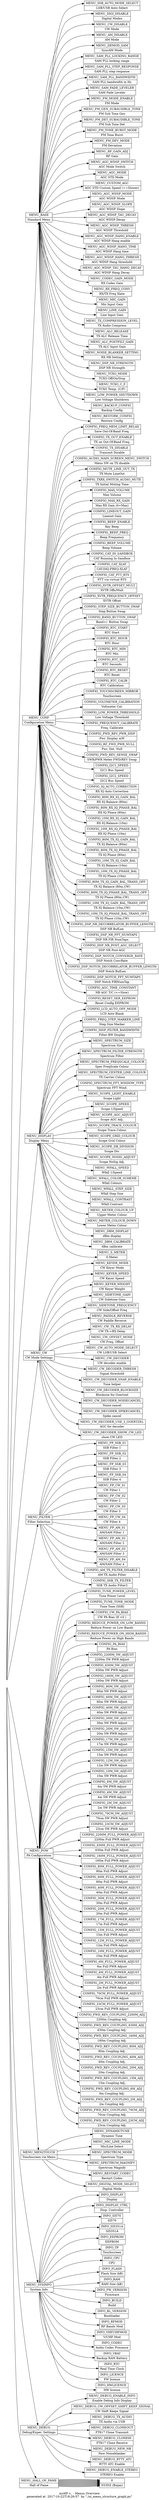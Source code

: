 
#  
#  WARNING: generated data!  DO NOT EDIT MANUALLY ! ! !
#  
#  generated at  2017-10-22T18:26:57  by "./ui_menu_structure_graph.py"
#  
#  mcHF SDR TRX v.. - Menu Structure Diagram in DOT-language
#  
#  (see <http://www.graphviz.org/content/dot-language> )
#  

    digraph mcHF_menus {
       
        graph [ fontsize = 14,
                label = "\nmcHF v.. - Menus Overview\ngenerated at  2017-10-22T18:26:57  by \"./ui_menu_structure_graph.py\"",
              ];
       
        rankdir=LR
        nodesep=.05
       
        #  -  -  -  -

        "MENU_TOP" [
            shape = none
            image = "uhsdr-logo.png"
            label = ""
        ];


        "MENU_BASE" [
             label = "MENU_BASE | Standard Menu"
             shape = record
             ];
        
        "MENU_CONF" [
             label = "MENU_CONF | Configuration Menu"
             shape = record
             ];
        
        "MENU_DISPLAY" [
             label = "MENU_DISPLAY | Display Menu"
             shape = record
             ];
        
        "MENU_CW" [
             label = "MENU_CW | CW Mode Settings"
             shape = record
             ];
        
        "MENU_FILTER" [
             label = "MENU_FILTER | Filter Selection"
             shape = record
             ];
        
        "MENU_POW" [
             label = "MENU_POW | PA Configuration"
             shape = record
             ];
        
        "MENU_MEN2TOUCH" [
             label = "MENU_MEN2TOUCH | Touchscreen via Menu"
             shape = record
             ];
        
        "MENU_SYSINFO" [
             label = "MENU_SYSINFO | System Info"
             shape = record
             ];
        
        "MENU_DEBUG" [
             label = "MENU_DEBUG | Debug/Exper. Settings"
             shape = record
             ];
        
        "MENU_HALL_OF_FAME" [
             label = "MENU_HALL_OF_FAME | Hall of Fame"
             shape = record
             ];
        
        "MENU_SSB_AUTO_MODE_SELECT" [
             label = "MENU_SSB_AUTO_MODE_SELECT | LSB/USB Auto Select"
             shape = record
             ];
        
        "MENU_DIGI_DISABLE" [
             label = "MENU_DIGI_DISABLE | Digital Modes"
             shape = record
             ];
        
        "MENU_CW_DISABLE" [
             label = "MENU_CW_DISABLE | CW Mode"
             shape = record
             ];
        
        "MENU_AM_DISABLE" [
             label = "MENU_AM_DISABLE | AM Mode"
             shape = record
             ];
        
        "MENU_DEMOD_SAM" [
             label = "MENU_DEMOD_SAM | SyncAM Mode"
             shape = record
             ];
        
        "MENU_SAM_PLL_LOCKING_RANGE" [
             label = "MENU_SAM_PLL_LOCKING_RANGE | SAM PLL locking range"
             shape = record
             ];
        
        "MENU_SAM_PLL_STEP_RESPONSE" [
             label = "MENU_SAM_PLL_STEP_RESPONSE | SAM PLL step response"
             shape = record
             ];
        
        "MENU_SAM_PLL_BANDWIDTH" [
             label = "MENU_SAM_PLL_BANDWIDTH | SAM PLL bandwidth in Hz"
             shape = record
             ];
        
        "MENU_SAM_FADE_LEVELER" [
             label = "MENU_SAM_FADE_LEVELER | SAM Fade Leveler"
             shape = record
             ];
        
        "MENU_FM_MODE_ENABLE" [
             label = "MENU_FM_MODE_ENABLE | FM Mode"
             shape = record
             ];
        
        "MENU_FM_GEN_SUBAUDIBLE_TONE" [
             label = "MENU_FM_GEN_SUBAUDIBLE_TONE | FM Sub Tone Gen"
             shape = record
             ];
        
        "MENU_FM_DET_SUBAUDIBLE_TONE" [
             label = "MENU_FM_DET_SUBAUDIBLE_TONE | FM Sub Tone Det"
             shape = record
             ];
        
        "MENU_FM_TONE_BURST_MODE" [
             label = "MENU_FM_TONE_BURST_MODE | FM Tone Burst"
             shape = record
             ];
        
        "MENU_FM_DEV_MODE" [
             label = "MENU_FM_DEV_MODE | FM Deviation"
             shape = record
             ];
        
        "MENU_RF_GAIN_ADJ" [
             label = "MENU_RF_GAIN_ADJ | RF Gain"
             shape = record
             ];
        
        "MENU_AGC_WDSP_SWITCH" [
             label = "MENU_AGC_WDSP_SWITCH | AGC Mode Switch"
             shape = record
             ];
        
        "MENU_AGC_MODE" [
             label = "MENU_AGC_MODE | AGC STD Mode"
             shape = record
             ];
        
        "MENU_CUSTOM_AGC" [
             label = "MENU_CUSTOM_AGC | AGC STD Custom Speed (+=Slower)"
             shape = record
             ];
        
        "MENU_AGC_WDSP_MODE" [
             label = "MENU_AGC_WDSP_MODE | AGC WDSP Mode"
             shape = record
             ];
        
        "MENU_AGC_WDSP_SLOPE" [
             label = "MENU_AGC_WDSP_SLOPE | AGC WDSP Slope"
             shape = record
             ];
        
        "MENU_AGC_WDSP_TAU_DECAY" [
             label = "MENU_AGC_WDSP_TAU_DECAY | AGC WDSP Decay"
             shape = record
             ];
        
        "MENU_AGC_WDSP_THRESH" [
             label = "MENU_AGC_WDSP_THRESH | AGC WDSP Threshold"
             shape = record
             ];
        
        "MENU_AGC_WDSP_HANG_ENABLE" [
             label = "MENU_AGC_WDSP_HANG_ENABLE | AGC WDSP Hang enable"
             shape = record
             ];
        
        "MENU_AGC_WDSP_HANG_TIME" [
             label = "MENU_AGC_WDSP_HANG_TIME | AGC WDSP Hang time"
             shape = record
             ];
        
        "MENU_AGC_WDSP_HANG_THRESH" [
             label = "MENU_AGC_WDSP_HANG_THRESH | AGC WDSP Hang threshold"
             shape = record
             ];
        
        "MENU_AGC_WDSP_TAU_HANG_DECAY" [
             label = "MENU_AGC_WDSP_TAU_HANG_DECAY | AGC WDSP Hang Decay"
             shape = record
             ];
        
        "MENU_CODEC_GAIN_MODE" [
             label = "MENU_CODEC_GAIN_MODE | RX Codec Gain"
             shape = record
             ];
        
        "MENU_RX_FREQ_CONV" [
             label = "MENU_RX_FREQ_CONV | RX/TX Freq Xlate"
             shape = record
             ];
        
        "MENU_MIC_GAIN" [
             label = "MENU_MIC_GAIN | Mic Input Gain"
             shape = record
             ];
        
        "MENU_LINE_GAIN" [
             label = "MENU_LINE_GAIN | Line Input Gain"
             shape = record
             ];
        
        "MENU_TX_COMPRESSION_LEVEL" [
             label = "MENU_TX_COMPRESSION_LEVEL | TX Audio Compress"
             shape = record
             ];
        
        "MENU_ALC_RELEASE" [
             label = "MENU_ALC_RELEASE | TX ALC Release Time"
             shape = record
             ];
        
        "MENU_ALC_POSTFILT_GAIN" [
             label = "MENU_ALC_POSTFILT_GAIN | TX ALC Input Gain"
             shape = record
             ];
        
        "MENU_NOISE_BLANKER_SETTING" [
             label = "MENU_NOISE_BLANKER_SETTING | RX NB Setting"
             shape = record
             ];
        
        "MENU_DSP_NR_STRENGTH" [
             label = "MENU_DSP_NR_STRENGTH | DSP NR Strength"
             shape = record
             ];
        
        "MENU_TCXO_MODE" [
             label = "MENU_TCXO_MODE | TCXO Off/On/Stop"
             shape = record
             ];
        
        "MENU_TCXO_C_F" [
             label = "MENU_TCXO_C_F | TCXO Temp. (C/F)"
             shape = record
             ];
        
        "MENU_LOW_POWER_SHUTDOWN" [
             label = "MENU_LOW_POWER_SHUTDOWN | Low Voltage Shutdown"
             shape = record
             ];
        
        "MENU_BACKUP_CONFIG" [
             label = "MENU_BACKUP_CONFIG | Backup Config"
             shape = record
             ];
        
        "MENU_RESTORE_CONFIG" [
             label = "MENU_RESTORE_CONFIG | Restore Config"
             shape = record
             ];
        
        "CONFIG_FREQ_MEM_LIMIT_RELAX" [
             label = "CONFIG_FREQ_MEM_LIMIT_RELAX | Save Out-Of-Band Freq."
             shape = record
             ];
        
        "CONFIG_TX_OUT_ENABLE" [
             label = "CONFIG_TX_OUT_ENABLE | TX on Out-Of-Band Freq."
             shape = record
             ];
        
        "CONFIG_TX_DISABLE" [
             label = "CONFIG_TX_DISABLE | Transmit Disable"
             shape = record
             ];
        
        "CONFIG_AUDIO_MAIN_SCREEN_MENU_SWITCH" [
             label = "CONFIG_AUDIO_MAIN_SCREEN_MENU_SWITCH | Menu SW on TX disable"
             shape = record
             ];
        
        "CONFIG_MUTE_LINE_OUT_TX" [
             label = "CONFIG_MUTE_LINE_OUT_TX | TX Mute LineOut"
             shape = record
             ];
        
        "CONFIG_TXRX_SWITCH_AUDIO_MUTE" [
             label = "CONFIG_TXRX_SWITCH_AUDIO_MUTE | TX Initial Muting Time"
             shape = record
             ];
        
        "CONFIG_MAX_VOLUME" [
             label = "CONFIG_MAX_VOLUME | Max Volume"
             shape = record
             ];
        
        "CONFIG_MAX_RX_GAIN" [
             label = "CONFIG_MAX_RX_GAIN | Max RX Gain (0=Max)"
             shape = record
             ];
        
        "CONFIG_LINEOUT_GAIN" [
             label = "CONFIG_LINEOUT_GAIN | Lineout Gain"
             shape = record
             ];
        
        "CONFIG_BEEP_ENABLE" [
             label = "CONFIG_BEEP_ENABLE | Key Beep"
             shape = record
             ];
        
        "CONFIG_BEEP_FREQ" [
             label = "CONFIG_BEEP_FREQ | Beep Frequency"
             shape = record
             ];
        
        "CONFIG_BEEP_VOLUME" [
             label = "CONFIG_BEEP_VOLUME | Beep Volume"
             shape = record
             ];
        
        "CONFIG_CAT_IN_SANDBOX" [
             label = "CONFIG_CAT_IN_SANDBOX | CAT Running In Sandbox"
             shape = record
             ];
        
        "CONFIG_CAT_XLAT" [
             label = "CONFIG_CAT_XLAT | CAT-DIQ-FREQ-XLAT"
             shape = record
             ];
        
        "CONFIG_CAT_PTT_RTS" [
             label = "CONFIG_CAT_PTT_RTS | PTT via virtual RTS"
             shape = record
             ];
        
        "CONFIG_XVTR_OFFSET_MULT" [
             label = "CONFIG_XVTR_OFFSET_MULT | XVTR Offs/Mult"
             shape = record
             ];
        
        "CONFIG_XVTR_FREQUENCY_OFFSET" [
             label = "CONFIG_XVTR_FREQUENCY_OFFSET | XVTR Offset"
             shape = record
             ];
        
        "CONFIG_STEP_SIZE_BUTTON_SWAP" [
             label = "CONFIG_STEP_SIZE_BUTTON_SWAP | Step Button Swap"
             shape = record
             ];
        
        "CONFIG_BAND_BUTTON_SWAP" [
             label = "CONFIG_BAND_BUTTON_SWAP | Band+/- Button Swap"
             shape = record
             ];
        
        "CONFIG_RTC_START" [
             label = "CONFIG_RTC_START | RTC Start"
             shape = record
             ];
        
        "CONFIG_RTC_HOUR" [
             label = "CONFIG_RTC_HOUR | RTC Hour"
             shape = record
             ];
        
        "CONFIG_RTC_MIN" [
             label = "CONFIG_RTC_MIN | RTC Min"
             shape = record
             ];
        
        "CONFIG_RTC_SEC" [
             label = "CONFIG_RTC_SEC | RTC Seconds"
             shape = record
             ];
        
        "CONFIG_RTC_RESET" [
             label = "CONFIG_RTC_RESET | RTC Reset"
             shape = record
             ];
        
        "CONFIG_RTC_CALIB" [
             label = "CONFIG_RTC_CALIB | RTC Calibration"
             shape = record
             ];
        
        "CONFIG_TOUCHSCREEN_MIRROR" [
             label = "CONFIG_TOUCHSCREEN_MIRROR | Touchscreen"
             shape = record
             ];
        
        "CONFIG_VOLTMETER_CALIBRATION" [
             label = "CONFIG_VOLTMETER_CALIBRATION | Voltmeter Cal."
             shape = record
             ];
        
        "CONFIG_LOW_POWER_THRESHOLD" [
             label = "CONFIG_LOW_POWER_THRESHOLD | Low Voltage Threshold"
             shape = record
             ];
        
        "CONFIG_FREQUENCY_CALIBRATE" [
             label = "CONFIG_FREQUENCY_CALIBRATE | Freq. Calibrate"
             shape = record
             ];
        
        "CONFIG_FWD_REV_PWR_DISP" [
             label = "CONFIG_FWD_REV_PWR_DISP | Pwr. Display mW"
             shape = record
             ];
        
        "CONFIG_RF_FWD_PWR_NULL" [
             label = "CONFIG_RF_FWD_PWR_NULL | Pwr. Det. Null"
             shape = record
             ];
        
        "CONFIG_FWD_REV_SENSE_SWAP" [
             label = "CONFIG_FWD_REV_SENSE_SWAP | SWR/PWR Meter FWD/REV Swap"
             shape = record
             ];
        
        "CONFIG_I2C1_SPEED" [
             label = "CONFIG_I2C1_SPEED | I2C1 Bus Speed"
             shape = record
             ];
        
        "CONFIG_I2C2_SPEED" [
             label = "CONFIG_I2C2_SPEED | I2C2 Bus Speed"
             shape = record
             ];
        
        "CONFIG_IQ_AUTO_CORRECTION" [
             label = "CONFIG_IQ_AUTO_CORRECTION | RX IQ Auto Correction"
             shape = record
             ];
        
        "CONFIG_80M_RX_IQ_GAIN_BAL" [
             label = "CONFIG_80M_RX_IQ_GAIN_BAL | RX IQ Balance (80m)"
             shape = record
             ];
        
        "CONFIG_80M_RX_IQ_PHASE_BAL" [
             label = "CONFIG_80M_RX_IQ_PHASE_BAL | RX IQ Phase   (80m)"
             shape = record
             ];
        
        "CONFIG_10M_RX_IQ_GAIN_BAL" [
             label = "CONFIG_10M_RX_IQ_GAIN_BAL | RX IQ Balance (10m)"
             shape = record
             ];
        
        "CONFIG_10M_RX_IQ_PHASE_BAL" [
             label = "CONFIG_10M_RX_IQ_PHASE_BAL | RX IQ Phase   (10m)"
             shape = record
             ];
        
        "CONFIG_80M_TX_IQ_GAIN_BAL" [
             label = "CONFIG_80M_TX_IQ_GAIN_BAL | TX IQ Balance (80m)"
             shape = record
             ];
        
        "CONFIG_80M_TX_IQ_PHASE_BAL" [
             label = "CONFIG_80M_TX_IQ_PHASE_BAL | TX IQ Phase   (80m)"
             shape = record
             ];
        
        "CONFIG_10M_TX_IQ_GAIN_BAL" [
             label = "CONFIG_10M_TX_IQ_GAIN_BAL | TX IQ Balance (10m)"
             shape = record
             ];
        
        "CONFIG_10M_TX_IQ_PHASE_BAL" [
             label = "CONFIG_10M_TX_IQ_PHASE_BAL | TX IQ Phase   (10m)"
             shape = record
             ];
        
        "CONFIG_80M_TX_IQ_GAIN_BAL_TRANS_OFF" [
             label = "CONFIG_80M_TX_IQ_GAIN_BAL_TRANS_OFF | TX IQ Balance (80m,CW)"
             shape = record
             ];
        
        "CONFIG_80M_TX_IQ_PHASE_BAL_TRANS_OFF" [
             label = "CONFIG_80M_TX_IQ_PHASE_BAL_TRANS_OFF | TX IQ Phase   (80m,CW)"
             shape = record
             ];
        
        "CONFIG_10M_TX_IQ_GAIN_BAL_TRANS_OFF" [
             label = "CONFIG_10M_TX_IQ_GAIN_BAL_TRANS_OFF | TX IQ Balance (10m,CW)"
             shape = record
             ];
        
        "CONFIG_10M_TX_IQ_PHASE_BAL_TRANS_OFF" [
             label = "CONFIG_10M_TX_IQ_PHASE_BAL_TRANS_OFF | TX IQ Phase   (10m,CW)"
             shape = record
             ];
        
        "CONFIG_DSP_NR_DECORRELATOR_BUFFER_LENGTH" [
             label = "CONFIG_DSP_NR_DECORRELATOR_BUFFER_LENGTH | DSP NR BufLen"
             shape = record
             ];
        
        "CONFIG_DSP_NR_FFT_NUMTAPS" [
             label = "CONFIG_DSP_NR_FFT_NUMTAPS | DSP NR FIR NumTaps"
             shape = record
             ];
        
        "CONFIG_DSP_NR_POST_AGC_SELECT" [
             label = "CONFIG_DSP_NR_POST_AGC_SELECT | DSP NR Post-AGC"
             shape = record
             ];
        
        "CONFIG_DSP_NOTCH_CONVERGE_RATE" [
             label = "CONFIG_DSP_NOTCH_CONVERGE_RATE | DSP Notch ConvRate"
             shape = record
             ];
        
        "CONFIG_DSP_NOTCH_DECORRELATOR_BUFFER_LENGTH" [
             label = "CONFIG_DSP_NOTCH_DECORRELATOR_BUFFER_LENGTH | DSP Notch BufLen"
             shape = record
             ];
        
        "CONFIG_DSP_NOTCH_FFT_NUMTAPS" [
             label = "CONFIG_DSP_NOTCH_FFT_NUMTAPS | DSP Notch FIRNumTap"
             shape = record
             ];
        
        "CONFIG_AGC_TIME_CONSTANT" [
             label = "CONFIG_AGC_TIME_CONSTANT | NB AGC T/C (\<=Slow)"
             shape = record
             ];
        
        "CONFIG_RESET_SER_EEPROM" [
             label = "CONFIG_RESET_SER_EEPROM | Reset Config EEPROM"
             shape = record
             ];
        
        "CONFIG_LCD_AUTO_OFF_MODE" [
             label = "CONFIG_LCD_AUTO_OFF_MODE | LCD Auto Blank"
             shape = record
             ];
        
        "CONFIG_FREQ_STEP_MARKER_LINE" [
             label = "CONFIG_FREQ_STEP_MARKER_LINE | Step Size Marker"
             shape = record
             ];
        
        "CONFIG_DISP_FILTER_BANDWIDTH" [
             label = "CONFIG_DISP_FILTER_BANDWIDTH | Filter BW Display"
             shape = record
             ];
        
        "MENU_SPECTRUM_SIZE" [
             label = "MENU_SPECTRUM_SIZE | Spectrum Size"
             shape = record
             ];
        
        "MENU_SPECTRUM_FILTER_STRENGTH" [
             label = "MENU_SPECTRUM_FILTER_STRENGTH | Spectrum Filter"
             shape = record
             ];
        
        "MENU_SPECTRUM_FREQSCALE_COLOUR" [
             label = "MENU_SPECTRUM_FREQSCALE_COLOUR | Spec FreqScale Colour"
             shape = record
             ];
        
        "MENU_SPECTRUM_CENTER_LINE_COLOUR" [
             label = "MENU_SPECTRUM_CENTER_LINE_COLOUR | TX Carrier Colour"
             shape = record
             ];
        
        "CONFIG_SPECTRUM_FFT_WINDOW_TYPE" [
             label = "CONFIG_SPECTRUM_FFT_WINDOW_TYPE | Spectrum FFT Wind."
             shape = record
             ];
        
        "MENU_SCOPE_LIGHT_ENABLE" [
             label = "MENU_SCOPE_LIGHT_ENABLE | Scope Light"
             shape = record
             ];
        
        "MENU_SCOPE_SPEED" [
             label = "MENU_SCOPE_SPEED | Scope 1/Speed"
             shape = record
             ];
        
        "MENU_SCOPE_AGC_ADJUST" [
             label = "MENU_SCOPE_AGC_ADJUST | Scope AGC Adj."
             shape = record
             ];
        
        "MENU_SCOPE_TRACE_COLOUR" [
             label = "MENU_SCOPE_TRACE_COLOUR | Scope Trace Colour"
             shape = record
             ];
        
        "MENU_SCOPE_GRID_COLOUR" [
             label = "MENU_SCOPE_GRID_COLOUR | Scope Grid Colour"
             shape = record
             ];
        
        "MENU_SCOPE_DB_DIVISION" [
             label = "MENU_SCOPE_DB_DIVISION | Scope Div."
             shape = record
             ];
        
        "MENU_SCOPE_NOSIG_ADJUST" [
             label = "MENU_SCOPE_NOSIG_ADJUST | Scope NoSig Adj."
             shape = record
             ];
        
        "MENU_WFALL_SPEED" [
             label = "MENU_WFALL_SPEED | Wfall 1/Speed"
             shape = record
             ];
        
        "MENU_WFALL_COLOR_SCHEME" [
             label = "MENU_WFALL_COLOR_SCHEME | Wfall Colours"
             shape = record
             ];
        
        "MENU_WFALL_STEP_SIZE" [
             label = "MENU_WFALL_STEP_SIZE | Wfall Step Size"
             shape = record
             ];
        
        "MENU_WFALL_CONTRAST" [
             label = "MENU_WFALL_CONTRAST | Wfall Contrast"
             shape = record
             ];
        
        "MENU_METER_COLOUR_UP" [
             label = "MENU_METER_COLOUR_UP | Upper Meter Colour"
             shape = record
             ];
        
        "MENU_METER_COLOUR_DOWN" [
             label = "MENU_METER_COLOUR_DOWN | Lower Meter Colour"
             shape = record
             ];
        
        "MENU_DBM_DISPLAY" [
             label = "MENU_DBM_DISPLAY | dBm display"
             shape = record
             ];
        
        "MENU_DBM_CALIBRATE" [
             label = "MENU_DBM_CALIBRATE | dBm calibrate"
             shape = record
             ];
        
        "MENU_S_METER" [
             label = "MENU_S_METER | S-Meter"
             shape = record
             ];
        
        "MENU_KEYER_MODE" [
             label = "MENU_KEYER_MODE | CW Keyer Mode"
             shape = record
             ];
        
        "MENU_KEYER_SPEED" [
             label = "MENU_KEYER_SPEED | CW Keyer Speed"
             shape = record
             ];
        
        "MENU_KEYER_WEIGHT" [
             label = "MENU_KEYER_WEIGHT | CW Keyer Weight"
             shape = record
             ];
        
        "MENU_SIDETONE_GAIN" [
             label = "MENU_SIDETONE_GAIN | CW Sidetone Gain"
             shape = record
             ];
        
        "MENU_SIDETONE_FREQUENCY" [
             label = "MENU_SIDETONE_FREQUENCY | CW Side/Offset Freq"
             shape = record
             ];
        
        "MENU_PADDLE_REVERSE" [
             label = "MENU_PADDLE_REVERSE | CW Paddle Reverse"
             shape = record
             ];
        
        "MENU_CW_TX_RX_DELAY" [
             label = "MENU_CW_TX_RX_DELAY | CW TX-\>RX Delay"
             shape = record
             ];
        
        "MENU_CW_OFFSET_MODE" [
             label = "MENU_CW_OFFSET_MODE | CW Freq. Offset"
             shape = record
             ];
        
        "MENU_CW_AUTO_MODE_SELECT" [
             label = "MENU_CW_AUTO_MODE_SELECT | CW LSB/USB Select"
             shape = record
             ];
        
        "MENU_CW_DECODER" [
             label = "MENU_CW_DECODER | CW decoder enable"
             shape = record
             ];
        
        "MENU_CW_DECODER_THRESH" [
             label = "MENU_CW_DECODER_THRESH | Signal threshold"
             shape = record
             ];
        
        "MENU_CW_DECODER_SNAP_ENABLE" [
             label = "MENU_CW_DECODER_SNAP_ENABLE | Tune helper"
             shape = record
             ];
        
        "MENU_CW_DECODER_BLOCKSIZE" [
             label = "MENU_CW_DECODER_BLOCKSIZE | Blocksize for Goertzel"
             shape = record
             ];
        
        "MENU_CW_DECODER_NOISECANCEL" [
             label = "MENU_CW_DECODER_NOISECANCEL | Noise cancel"
             shape = record
             ];
        
        "MENU_CW_DECODER_SPIKECANCEL" [
             label = "MENU_CW_DECODER_SPIKECANCEL | Spike cancel"
             shape = record
             ];
        
        "MENU_CW_DECODER_USE_3_GOERTZEL" [
             label = "MENU_CW_DECODER_USE_3_GOERTZEL | AGC for decoder"
             shape = record
             ];
        
        "MENU_CW_DECODER_SHOW_CW_LED" [
             label = "MENU_CW_DECODER_SHOW_CW_LED | show CW LED"
             shape = record
             ];
        
        "MENU_FP_SSB_01" [
             label = "MENU_FP_SSB_01 | SSB Filter 1"
             shape = record
             ];
        
        "MENU_FP_SSB_02" [
             label = "MENU_FP_SSB_02 | SSB Filter 2"
             shape = record
             ];
        
        "MENU_FP_SSB_03" [
             label = "MENU_FP_SSB_03 | SSB Filter 3"
             shape = record
             ];
        
        "MENU_FP_SSB_04" [
             label = "MENU_FP_SSB_04 | SSB Filter 4"
             shape = record
             ];
        
        "MENU_FP_CW_01" [
             label = "MENU_FP_CW_01 | CW Filter 1"
             shape = record
             ];
        
        "MENU_FP_CW_02" [
             label = "MENU_FP_CW_02 | CW Filter 2"
             shape = record
             ];
        
        "MENU_FP_CW_03" [
             label = "MENU_FP_CW_03 | CW Filter 3"
             shape = record
             ];
        
        "MENU_FP_CW_04" [
             label = "MENU_FP_CW_04 | CW Filter 4"
             shape = record
             ];
        
        "MENU_FP_AM_01" [
             label = "MENU_FP_AM_01 | AM/SAM Filter 1"
             shape = record
             ];
        
        "MENU_FP_AM_02" [
             label = "MENU_FP_AM_02 | AM/SAM Filter 2"
             shape = record
             ];
        
        "MENU_FP_AM_03" [
             label = "MENU_FP_AM_03 | AM/SAM Filter 3"
             shape = record
             ];
        
        "MENU_FP_AM_04" [
             label = "MENU_FP_AM_04 | AM/SAM Filter 4"
             shape = record
             ];
        
        "CONFIG_AM_TX_FILTER_DISABLE" [
             label = "CONFIG_AM_TX_FILTER_DISABLE | AM  TX Audio Filter"
             shape = record
             ];
        
        "CONFIG_SSB_TX_FILTER" [
             label = "CONFIG_SSB_TX_FILTER | SSB TX Audio Filter2"
             shape = record
             ];
        
        "CONFIG_TUNE_POWER_LEVEL" [
             label = "CONFIG_TUNE_POWER_LEVEL | Tune Power Level"
             shape = record
             ];
        
        "CONFIG_TUNE_TONE_MODE" [
             label = "CONFIG_TUNE_TONE_MODE | Tune Tone (SSB)"
             shape = record
             ];
        
        "CONFIG_CW_PA_BIAS" [
             label = "CONFIG_CW_PA_BIAS | CW PA Bias (If \>0 )"
             shape = record
             ];
        
        "CONFIG_REDUCE_POWER_ON_LOW_BANDS" [
             label = "CONFIG_REDUCE_POWER_ON_LOW_BANDS | Reduce Power on Low Bands"
             shape = record
             ];
        
        "CONFIG_REDUCE_POWER_ON_HIGH_BANDS" [
             label = "CONFIG_REDUCE_POWER_ON_HIGH_BANDS | Reduce Power on High Bands"
             shape = record
             ];
        
        "CONFIG_PA_BIAS" [
             label = "CONFIG_PA_BIAS | PA Bias"
             shape = record
             ];
        
        "CONFIG_2200M_5W_ADJUST" [
             label = "CONFIG_2200M_5W_ADJUST | 2200m 5W PWR Adjust"
             shape = record
             ];
        
        "CONFIG_630M_5W_ADJUST" [
             label = "CONFIG_630M_5W_ADJUST | 630m  5W PWR Adjust"
             shape = record
             ];
        
        "CONFIG_160M_5W_ADJUST" [
             label = "CONFIG_160M_5W_ADJUST | 160m  5W PWR Adjust"
             shape = record
             ];
        
        "CONFIG_80M_5W_ADJUST" [
             label = "CONFIG_80M_5W_ADJUST | 80m   5W PWR Adjust"
             shape = record
             ];
        
        "CONFIG_60M_5W_ADJUST" [
             label = "CONFIG_60M_5W_ADJUST | 60m   5W PWR Adjust"
             shape = record
             ];
        
        "CONFIG_40M_5W_ADJUST" [
             label = "CONFIG_40M_5W_ADJUST | 40m   5W PWR Adjust"
             shape = record
             ];
        
        "CONFIG_30M_5W_ADJUST" [
             label = "CONFIG_30M_5W_ADJUST | 30m   5W PWR Adjust"
             shape = record
             ];
        
        "CONFIG_20M_5W_ADJUST" [
             label = "CONFIG_20M_5W_ADJUST | 20m   5W PWR Adjust"
             shape = record
             ];
        
        "CONFIG_17M_5W_ADJUST" [
             label = "CONFIG_17M_5W_ADJUST | 17m   5W PWR Adjust"
             shape = record
             ];
        
        "CONFIG_15M_5W_ADJUST" [
             label = "CONFIG_15M_5W_ADJUST | 15m   5W PWR Adjust"
             shape = record
             ];
        
        "CONFIG_12M_5W_ADJUST" [
             label = "CONFIG_12M_5W_ADJUST | 12m   5W PWR Adjust"
             shape = record
             ];
        
        "CONFIG_10M_5W_ADJUST" [
             label = "CONFIG_10M_5W_ADJUST | 10m   5W PWR Adjust"
             shape = record
             ];
        
        "CONFIG_6M_5W_ADJUST" [
             label = "CONFIG_6M_5W_ADJUST | 6m    5W PWR Adjust"
             shape = record
             ];
        
        "CONFIG_4M_5W_ADJUST" [
             label = "CONFIG_4M_5W_ADJUST | 4m    5W PWR Adjust"
             shape = record
             ];
        
        "CONFIG_2M_5W_ADJUST" [
             label = "CONFIG_2M_5W_ADJUST | 2m    5W PWR Adjust"
             shape = record
             ];
        
        "CONFIG_70CM_5W_ADJUST" [
             label = "CONFIG_70CM_5W_ADJUST | 70cm  5W PWR Adjust"
             shape = record
             ];
        
        "CONFIG_23CM_5W_ADJUST" [
             label = "CONFIG_23CM_5W_ADJUST | 23cm  5W PWR Adjust"
             shape = record
             ];
        
        "CONFIG_2200M_FULL_POWER_ADJUST" [
             label = "CONFIG_2200M_FULL_POWER_ADJUST | 2200m Full PWR Adjust"
             shape = record
             ];
        
        "CONFIG_630M_FULL_POWER_ADJUST" [
             label = "CONFIG_630M_FULL_POWER_ADJUST | 630m  Full PWR Adjust"
             shape = record
             ];
        
        "CONFIG_160M_FULL_POWER_ADJUST" [
             label = "CONFIG_160M_FULL_POWER_ADJUST | 160m  Full PWR Adjust"
             shape = record
             ];
        
        "CONFIG_80M_FULL_POWER_ADJUST" [
             label = "CONFIG_80M_FULL_POWER_ADJUST | 80m   Full PWR Adjust"
             shape = record
             ];
        
        "CONFIG_60M_FULL_POWER_ADJUST" [
             label = "CONFIG_60M_FULL_POWER_ADJUST | 60m   Full PWR Adjust"
             shape = record
             ];
        
        "CONFIG_40M_FULL_POWER_ADJUST" [
             label = "CONFIG_40M_FULL_POWER_ADJUST | 40m   Full PWR Adjust"
             shape = record
             ];
        
        "CONFIG_30M_FULL_POWER_ADJUST" [
             label = "CONFIG_30M_FULL_POWER_ADJUST | 30m   Full PWR Adjust"
             shape = record
             ];
        
        "CONFIG_20M_FULL_POWER_ADJUST" [
             label = "CONFIG_20M_FULL_POWER_ADJUST | 20m   Full PWR Adjust"
             shape = record
             ];
        
        "CONFIG_17M_FULL_POWER_ADJUST" [
             label = "CONFIG_17M_FULL_POWER_ADJUST | 17m   Full PWR Adjust"
             shape = record
             ];
        
        "CONFIG_15M_FULL_POWER_ADJUST" [
             label = "CONFIG_15M_FULL_POWER_ADJUST | 15m   Full PWR Adjust"
             shape = record
             ];
        
        "CONFIG_12M_FULL_POWER_ADJUST" [
             label = "CONFIG_12M_FULL_POWER_ADJUST | 12m   Full PWR Adjust"
             shape = record
             ];
        
        "CONFIG_10M_FULL_POWER_ADJUST" [
             label = "CONFIG_10M_FULL_POWER_ADJUST | 10m   Full PWR Adjust"
             shape = record
             ];
        
        "CONFIG_6M_FULL_POWER_ADJUST" [
             label = "CONFIG_6M_FULL_POWER_ADJUST | 6m    Full PWR Adjust"
             shape = record
             ];
        
        "CONFIG_4M_FULL_POWER_ADJUST" [
             label = "CONFIG_4M_FULL_POWER_ADJUST | 4m    Full PWR Adjust"
             shape = record
             ];
        
        "CONFIG_2M_FULL_POWER_ADJUST" [
             label = "CONFIG_2M_FULL_POWER_ADJUST | 2m    Full PWR Adjust"
             shape = record
             ];
        
        "CONFIG_70CM_FULL_POWER_ADJUST" [
             label = "CONFIG_70CM_FULL_POWER_ADJUST | 70cm  Full PWR Adjust"
             shape = record
             ];
        
        "CONFIG_23CM_FULL_POWER_ADJUST" [
             label = "CONFIG_23CM_FULL_POWER_ADJUST | 23cm  Full PWR Adjust"
             shape = record
             ];
        
        "CONFIG_FWD_REV_COUPLING_2200M_ADJ" [
             label = "CONFIG_FWD_REV_COUPLING_2200M_ADJ | 2200m Coupling Adj."
             shape = record
             ];
        
        "CONFIG_FWD_REV_COUPLING_630M_ADJ" [
             label = "CONFIG_FWD_REV_COUPLING_630M_ADJ | 630m Coupling Adj."
             shape = record
             ];
        
        "CONFIG_FWD_REV_COUPLING_160M_ADJ" [
             label = "CONFIG_FWD_REV_COUPLING_160M_ADJ | 160m Coupling Adj."
             shape = record
             ];
        
        "CONFIG_FWD_REV_COUPLING_80M_ADJ" [
             label = "CONFIG_FWD_REV_COUPLING_80M_ADJ | 80m  Coupling Adj."
             shape = record
             ];
        
        "CONFIG_FWD_REV_COUPLING_40M_ADJ" [
             label = "CONFIG_FWD_REV_COUPLING_40M_ADJ | 40m  Coupling Adj."
             shape = record
             ];
        
        "CONFIG_FWD_REV_COUPLING_20M_ADJ" [
             label = "CONFIG_FWD_REV_COUPLING_20M_ADJ | 20m  Coupling Adj."
             shape = record
             ];
        
        "CONFIG_FWD_REV_COUPLING_15M_ADJ" [
             label = "CONFIG_FWD_REV_COUPLING_15M_ADJ | 15m  Coupling Adj."
             shape = record
             ];
        
        "CONFIG_FWD_REV_COUPLING_6M_ADJ" [
             label = "CONFIG_FWD_REV_COUPLING_6M_ADJ | 6m   Coupling Adj."
             shape = record
             ];
        
        "CONFIG_FWD_REV_COUPLING_2M_ADJ" [
             label = "CONFIG_FWD_REV_COUPLING_2M_ADJ | 2m   Coupling Adj."
             shape = record
             ];
        
        "CONFIG_FWD_REV_COUPLING_70CM_ADJ" [
             label = "CONFIG_FWD_REV_COUPLING_70CM_ADJ | 70cm Coupling Adj."
             shape = record
             ];
        
        "CONFIG_FWD_REV_COUPLING_23CM_ADJ" [
             label = "CONFIG_FWD_REV_COUPLING_23CM_ADJ | 23cm Coupling Adj."
             shape = record
             ];
        
        "MENU_DYNAMICTUNE" [
             label = "MENU_DYNAMICTUNE | Dynamic Tune"
             shape = record
             ];
        
        "MENU_MIC_LINE_MODE" [
             label = "MENU_MIC_LINE_MODE | Mic/Line Select"
             shape = record
             ];
        
        "MENU_SPECTRUM_MODE" [
             label = "MENU_SPECTRUM_MODE | Spectrum Type"
             shape = record
             ];
        
        "MENU_SPECTRUM_MAGNIFY" [
             label = "MENU_SPECTRUM_MAGNIFY | Spectrum Magnify"
             shape = record
             ];
        
        "MENU_RESTART_CODEC" [
             label = "MENU_RESTART_CODEC | Restart Codec"
             shape = record
             ];
        
        "MENU_DIGITAL_MODE_SELECT" [
             label = "MENU_DIGITAL_MODE_SELECT | Digital Mode"
             shape = record
             ];
        
        "INFO_DISPLAY" [
             label = "INFO_DISPLAY | Display"
             shape = record
             ];
        
        "INFO_DISPLAY_CTRL" [
             label = "INFO_DISPLAY_CTRL | Disp. Controller"
             shape = record
             ];
        
        "INFO_SI570" [
             label = "INFO_SI570 | SI570"
             shape = record
             ];
        
        "INFO_SI5351A" [
             label = "INFO_SI5351A | SI5351A"
             shape = record
             ];
        
        "INFO_EEPROM" [
             label = "INFO_EEPROM | EEPROM"
             shape = record
             ];
        
        "INFO_TP" [
             label = "INFO_TP | Touchscreen"
             shape = record
             ];
        
        "INFO_CPU" [
             label = "INFO_CPU | CPU"
             shape = record
             ];
        
        "INFO_FLASH" [
             label = "INFO_FLASH | Flash Size (kB)"
             shape = record
             ];
        
        "INFO_RAM" [
             label = "INFO_RAM | RAM Size (kB)"
             shape = record
             ];
        
        "INFO_FW_VERSION" [
             label = "INFO_FW_VERSION | Firmware"
             shape = record
             ];
        
        "INFO_BUILD" [
             label = "INFO_BUILD | Build"
             shape = record
             ];
        
        "INFO_BL_VERSION" [
             label = "INFO_BL_VERSION | Bootloader"
             shape = record
             ];
        
        "INFO_RFMOD" [
             label = "INFO_RFMOD | RF Bands Mod"
             shape = record
             ];
        
        "INFO_VHFUHFMOD" [
             label = "INFO_VHFUHFMOD | V/UHF Mod"
             shape = record
             ];
        
        "INFO_CODEC" [
             label = "INFO_CODEC | Audio Codec Presence"
             shape = record
             ];
        
        "INFO_VBAT" [
             label = "INFO_VBAT | Backup RAM Battery"
             shape = record
             ];
        
        "INFO_RTC" [
             label = "INFO_RTC | Real Time Clock"
             shape = record
             ];
        
        "INFO_LICENCE" [
             label = "INFO_LICENCE | FW license"
             shape = record
             ];
        
        "INFO_HWLICENCE" [
             label = "INFO_HWLICENCE | HW license"
             shape = record
             ];
        
        "MENU_DEBUG_ENABLE_INFO" [
             label = "MENU_DEBUG_ENABLE_INFO | Enable Debug Info Display"
             shape = record
             ];
        
        "MENU_DEBUG_CW_OFFSET_SHIFT_KEEP_SIGNAL" [
             label = "MENU_DEBUG_CW_OFFSET_SHIFT_KEEP_SIGNAL | CW Shift Keeps Signal"
             shape = record
             ];
        
        "MENU_DEBUG_TX_AUDIO" [
             label = "MENU_DEBUG_TX_AUDIO | TX Audio via USB"
             shape = record
             ];
        
        "MENU_DEBUG_CLONEOUT" [
             label = "MENU_DEBUG_CLONEOUT | FT817 Clone Transmit"
             shape = record
             ];
        
        "MENU_DEBUG_CLONEIN" [
             label = "MENU_DEBUG_CLONEIN | FT817 Clone Receive"
             shape = record
             ];
        
        "MENU_DEBUG_NEW_NB" [
             label = "MENU_DEBUG_NEW_NB | New Noiseblanker"
             shape = record
             ];
        
        "MENU_DEBUG_RTTY_ATC" [
             label = "MENU_DEBUG_RTTY_ATC | RTTY ATC Enable"
             shape = record
             ];
        
        "MENU_DEBUG_ENABLE_STEREO" [
             label = "MENU_DEBUG_ENABLE_STEREO | STEREO Enable"
             shape = record
             ];
        
        "0" [
             label = "0 | M0NKA  (Chris) founder of mcHF"
             shape = record
             ];
        
        "0" [
             label = "0 | KA7OEI (Clint) 1st great work"
             shape = record
             ];
        
        "0" [
             label = "0 | DF8OE  (Andreas)"
             shape = record
             ];
        
        "0" [
             label = "0 | DL4SAI (Harald)"
             shape = record
             ];
        
        "0" [
             label = "0 | DB4PLE (Danilo)"
             shape = record
             ];
        
        "0" [
             label = "0 | DD4WH  (Frank)"
             shape = record
             ];
        
        "0" [
             label = "0 | DL2FW  (Michael)"
             shape = record
             ];
        
        "0" [
             label = "0 | HB9OCQ (Stephan)"
             shape = record
             ];
        
        "0" [
             label = "0 |        (Asbjorn)"
             shape = record
             ];
        
        "0" [
             label = "0 | YL3AKE (Eriks)"
             shape = record
             ];
        
        "0" [
             label = "0 | PA7N   (Erwin)"
             shape = record
             ];
        
        "0" [
             label = "0 | UA9OLB (Dmitri)"
             shape = record
             ];
        
        "0" [
             label = "0 | S53DZ  (Bojan)"
             shape = record
             ];
        
        #  -  -  -  -

        subgraph "MENU_CONF" {
            label = "MENU_CONF beef.0f.dead.e5e1"

    
            MENU_CONF -> CONFIG_FREQ_MEM_LIMIT_RELAX
            
            MENU_CONF -> CONFIG_TX_OUT_ENABLE
            
            MENU_CONF -> CONFIG_TX_DISABLE
            
            MENU_CONF -> CONFIG_AUDIO_MAIN_SCREEN_MENU_SWITCH
            
            MENU_CONF -> CONFIG_MUTE_LINE_OUT_TX
            
            MENU_CONF -> CONFIG_TXRX_SWITCH_AUDIO_MUTE
            
            MENU_CONF -> CONFIG_MAX_VOLUME
            
            MENU_CONF -> CONFIG_MAX_RX_GAIN
            
            MENU_CONF -> CONFIG_LINEOUT_GAIN
            
            MENU_CONF -> CONFIG_BEEP_ENABLE
            
            MENU_CONF -> CONFIG_BEEP_FREQ
            
            MENU_CONF -> CONFIG_BEEP_VOLUME
            
            MENU_CONF -> CONFIG_CAT_IN_SANDBOX
            
            MENU_CONF -> CONFIG_CAT_XLAT
            
            MENU_CONF -> CONFIG_CAT_PTT_RTS
            
            MENU_CONF -> CONFIG_XVTR_OFFSET_MULT
            
            MENU_CONF -> CONFIG_XVTR_FREQUENCY_OFFSET
            
            MENU_CONF -> CONFIG_STEP_SIZE_BUTTON_SWAP
            
            MENU_CONF -> CONFIG_BAND_BUTTON_SWAP
            
            MENU_CONF -> CONFIG_RTC_START
            
            MENU_CONF -> CONFIG_RTC_HOUR
            
            MENU_CONF -> CONFIG_RTC_MIN
            
            MENU_CONF -> CONFIG_RTC_SEC
            
            MENU_CONF -> CONFIG_RTC_RESET
            
            MENU_CONF -> CONFIG_RTC_CALIB
            
            MENU_CONF -> CONFIG_TOUCHSCREEN_MIRROR
            
            MENU_CONF -> CONFIG_VOLTMETER_CALIBRATION
            
            MENU_CONF -> CONFIG_LOW_POWER_THRESHOLD
            
            MENU_CONF -> CONFIG_FREQUENCY_CALIBRATE
            
            MENU_CONF -> CONFIG_FWD_REV_PWR_DISP
            
            MENU_CONF -> CONFIG_RF_FWD_PWR_NULL
            
            MENU_CONF -> CONFIG_FWD_REV_SENSE_SWAP
            
            MENU_CONF -> CONFIG_I2C1_SPEED
            
            MENU_CONF -> CONFIG_I2C2_SPEED
            
            MENU_CONF -> CONFIG_IQ_AUTO_CORRECTION
            
            MENU_CONF -> CONFIG_80M_RX_IQ_GAIN_BAL
            
            MENU_CONF -> CONFIG_80M_RX_IQ_PHASE_BAL
            
            MENU_CONF -> CONFIG_10M_RX_IQ_GAIN_BAL
            
            MENU_CONF -> CONFIG_10M_RX_IQ_PHASE_BAL
            
            MENU_CONF -> CONFIG_80M_TX_IQ_GAIN_BAL
            
            MENU_CONF -> CONFIG_80M_TX_IQ_PHASE_BAL
            
            MENU_CONF -> CONFIG_10M_TX_IQ_GAIN_BAL
            
            MENU_CONF -> CONFIG_10M_TX_IQ_PHASE_BAL
            
            MENU_CONF -> CONFIG_80M_TX_IQ_GAIN_BAL_TRANS_OFF
            
            MENU_CONF -> CONFIG_80M_TX_IQ_PHASE_BAL_TRANS_OFF
            
            MENU_CONF -> CONFIG_10M_TX_IQ_GAIN_BAL_TRANS_OFF
            
            MENU_CONF -> CONFIG_10M_TX_IQ_PHASE_BAL_TRANS_OFF
            
            MENU_CONF -> CONFIG_DSP_NR_DECORRELATOR_BUFFER_LENGTH
            
            MENU_CONF -> CONFIG_DSP_NR_FFT_NUMTAPS
            
            MENU_CONF -> CONFIG_DSP_NR_POST_AGC_SELECT
            
            MENU_CONF -> CONFIG_DSP_NOTCH_CONVERGE_RATE
            
            MENU_CONF -> CONFIG_DSP_NOTCH_DECORRELATOR_BUFFER_LENGTH
            
            MENU_CONF -> CONFIG_DSP_NOTCH_FFT_NUMTAPS
            
            MENU_CONF -> CONFIG_AGC_TIME_CONSTANT
            
            MENU_CONF -> CONFIG_RESET_SER_EEPROM
            
        }  ## END subgraph MENU_HALL_OF_FAME
    
        #  -  -  -  -

        subgraph "MENU_FILTER" {
            label = "MENU_FILTER beef.0f.dead.e5e1"

    
            MENU_FILTER -> MENU_FP_SSB_01
            
            MENU_FILTER -> MENU_FP_SSB_02
            
            MENU_FILTER -> MENU_FP_SSB_03
            
            MENU_FILTER -> MENU_FP_SSB_04
            
            MENU_FILTER -> MENU_FP_CW_01
            
            MENU_FILTER -> MENU_FP_CW_02
            
            MENU_FILTER -> MENU_FP_CW_03
            
            MENU_FILTER -> MENU_FP_CW_04
            
            MENU_FILTER -> MENU_FP_AM_01
            
            MENU_FILTER -> MENU_FP_AM_02
            
            MENU_FILTER -> MENU_FP_AM_03
            
            MENU_FILTER -> MENU_FP_AM_04
            
            MENU_FILTER -> CONFIG_AM_TX_FILTER_DISABLE
            
            MENU_FILTER -> CONFIG_SSB_TX_FILTER
            
        }  ## END subgraph MENU_HALL_OF_FAME
    
        #  -  -  -  -

        subgraph "MENU_BASE" {
            label = "MENU_BASE beef.0f.dead.e5e1"

    
            MENU_BASE -> MENU_SSB_AUTO_MODE_SELECT
            
            MENU_BASE -> MENU_DIGI_DISABLE
            
            MENU_BASE -> MENU_CW_DISABLE
            
            MENU_BASE -> MENU_AM_DISABLE
            
            MENU_BASE -> MENU_DEMOD_SAM
            
            MENU_BASE -> MENU_SAM_PLL_LOCKING_RANGE
            
            MENU_BASE -> MENU_SAM_PLL_STEP_RESPONSE
            
            MENU_BASE -> MENU_SAM_PLL_BANDWIDTH
            
            MENU_BASE -> MENU_SAM_FADE_LEVELER
            
            MENU_BASE -> MENU_FM_MODE_ENABLE
            
            MENU_BASE -> MENU_FM_GEN_SUBAUDIBLE_TONE
            
            MENU_BASE -> MENU_FM_DET_SUBAUDIBLE_TONE
            
            MENU_BASE -> MENU_FM_TONE_BURST_MODE
            
            MENU_BASE -> MENU_FM_DEV_MODE
            
            MENU_BASE -> MENU_RF_GAIN_ADJ
            
            MENU_BASE -> MENU_AGC_WDSP_SWITCH
            
            MENU_BASE -> MENU_AGC_MODE
            
            MENU_BASE -> MENU_CUSTOM_AGC
            
            MENU_BASE -> MENU_AGC_WDSP_MODE
            
            MENU_BASE -> MENU_AGC_WDSP_SLOPE
            
            MENU_BASE -> MENU_AGC_WDSP_TAU_DECAY
            
            MENU_BASE -> MENU_AGC_WDSP_THRESH
            
            MENU_BASE -> MENU_AGC_WDSP_HANG_ENABLE
            
            MENU_BASE -> MENU_AGC_WDSP_HANG_TIME
            
            MENU_BASE -> MENU_AGC_WDSP_HANG_THRESH
            
            MENU_BASE -> MENU_AGC_WDSP_TAU_HANG_DECAY
            
            MENU_BASE -> MENU_CODEC_GAIN_MODE
            
            MENU_BASE -> MENU_RX_FREQ_CONV
            
            MENU_BASE -> MENU_MIC_GAIN
            
            MENU_BASE -> MENU_LINE_GAIN
            
            MENU_BASE -> MENU_TX_COMPRESSION_LEVEL
            
            MENU_BASE -> MENU_ALC_RELEASE
            
            MENU_BASE -> MENU_ALC_POSTFILT_GAIN
            
            MENU_BASE -> MENU_NOISE_BLANKER_SETTING
            
            MENU_BASE -> MENU_DSP_NR_STRENGTH
            
            MENU_BASE -> MENU_TCXO_MODE
            
            MENU_BASE -> MENU_TCXO_C_F
            
            MENU_BASE -> MENU_LOW_POWER_SHUTDOWN
            
            MENU_BASE -> MENU_BACKUP_CONFIG
            
            MENU_BASE -> MENU_RESTORE_CONFIG
            
        }  ## END subgraph MENU_HALL_OF_FAME
    
        #  -  -  -  -

        subgraph "MENU_TOP" {
            label = "MENU_TOP beef.0f.dead.e5e1"

    
            MENU_TOP -> MENU_BASE
            
            MENU_TOP -> MENU_CONF
            
            MENU_TOP -> MENU_DISPLAY
            
            MENU_TOP -> MENU_CW
            
            MENU_TOP -> MENU_FILTER
            
            MENU_TOP -> MENU_POW
            
            MENU_TOP -> MENU_MEN2TOUCH
            
            MENU_TOP -> MENU_SYSINFO
            
            MENU_TOP -> MENU_DEBUG
            
            MENU_TOP -> MENU_HALL_OF_FAME
            
        }  ## END subgraph MENU_HALL_OF_FAME
    
        #  -  -  -  -

        subgraph "MENU_POW" {
            label = "MENU_POW beef.0f.dead.e5e1"

    
            MENU_POW -> CONFIG_TUNE_POWER_LEVEL
            
            MENU_POW -> CONFIG_TUNE_TONE_MODE
            
            MENU_POW -> CONFIG_CW_PA_BIAS
            
            MENU_POW -> CONFIG_REDUCE_POWER_ON_LOW_BANDS
            
            MENU_POW -> CONFIG_REDUCE_POWER_ON_HIGH_BANDS
            
            MENU_POW -> CONFIG_PA_BIAS
            
            MENU_POW -> CONFIG_2200M_5W_ADJUST
            
            MENU_POW -> CONFIG_630M_5W_ADJUST
            
            MENU_POW -> CONFIG_160M_5W_ADJUST
            
            MENU_POW -> CONFIG_80M_5W_ADJUST
            
            MENU_POW -> CONFIG_60M_5W_ADJUST
            
            MENU_POW -> CONFIG_40M_5W_ADJUST
            
            MENU_POW -> CONFIG_30M_5W_ADJUST
            
            MENU_POW -> CONFIG_20M_5W_ADJUST
            
            MENU_POW -> CONFIG_17M_5W_ADJUST
            
            MENU_POW -> CONFIG_15M_5W_ADJUST
            
            MENU_POW -> CONFIG_12M_5W_ADJUST
            
            MENU_POW -> CONFIG_10M_5W_ADJUST
            
            MENU_POW -> CONFIG_6M_5W_ADJUST
            
            MENU_POW -> CONFIG_4M_5W_ADJUST
            
            MENU_POW -> CONFIG_2M_5W_ADJUST
            
            MENU_POW -> CONFIG_70CM_5W_ADJUST
            
            MENU_POW -> CONFIG_23CM_5W_ADJUST
            
            MENU_POW -> CONFIG_2200M_FULL_POWER_ADJUST
            
            MENU_POW -> CONFIG_630M_FULL_POWER_ADJUST
            
            MENU_POW -> CONFIG_160M_FULL_POWER_ADJUST
            
            MENU_POW -> CONFIG_80M_FULL_POWER_ADJUST
            
            MENU_POW -> CONFIG_60M_FULL_POWER_ADJUST
            
            MENU_POW -> CONFIG_40M_FULL_POWER_ADJUST
            
            MENU_POW -> CONFIG_30M_FULL_POWER_ADJUST
            
            MENU_POW -> CONFIG_20M_FULL_POWER_ADJUST
            
            MENU_POW -> CONFIG_17M_FULL_POWER_ADJUST
            
            MENU_POW -> CONFIG_15M_FULL_POWER_ADJUST
            
            MENU_POW -> CONFIG_12M_FULL_POWER_ADJUST
            
            MENU_POW -> CONFIG_10M_FULL_POWER_ADJUST
            
            MENU_POW -> CONFIG_6M_FULL_POWER_ADJUST
            
            MENU_POW -> CONFIG_4M_FULL_POWER_ADJUST
            
            MENU_POW -> CONFIG_2M_FULL_POWER_ADJUST
            
            MENU_POW -> CONFIG_70CM_FULL_POWER_ADJUST
            
            MENU_POW -> CONFIG_23CM_FULL_POWER_ADJUST
            
            MENU_POW -> CONFIG_FWD_REV_COUPLING_2200M_ADJ
            
            MENU_POW -> CONFIG_FWD_REV_COUPLING_630M_ADJ
            
            MENU_POW -> CONFIG_FWD_REV_COUPLING_160M_ADJ
            
            MENU_POW -> CONFIG_FWD_REV_COUPLING_80M_ADJ
            
            MENU_POW -> CONFIG_FWD_REV_COUPLING_40M_ADJ
            
            MENU_POW -> CONFIG_FWD_REV_COUPLING_20M_ADJ
            
            MENU_POW -> CONFIG_FWD_REV_COUPLING_15M_ADJ
            
            MENU_POW -> CONFIG_FWD_REV_COUPLING_6M_ADJ
            
            MENU_POW -> CONFIG_FWD_REV_COUPLING_2M_ADJ
            
            MENU_POW -> CONFIG_FWD_REV_COUPLING_70CM_ADJ
            
            MENU_POW -> CONFIG_FWD_REV_COUPLING_23CM_ADJ
            
        }  ## END subgraph MENU_HALL_OF_FAME
    
        #  -  -  -  -

        subgraph "MENU_MEN2TOUCH" {
            label = "MENU_MEN2TOUCH beef.0f.dead.e5e1"

    
            MENU_MEN2TOUCH -> MENU_DYNAMICTUNE
            
            MENU_MEN2TOUCH -> MENU_MIC_LINE_MODE
            
            MENU_MEN2TOUCH -> MENU_SPECTRUM_MODE
            
            MENU_MEN2TOUCH -> MENU_SPECTRUM_MAGNIFY
            
            MENU_MEN2TOUCH -> MENU_RESTART_CODEC
            
            MENU_MEN2TOUCH -> MENU_DIGITAL_MODE_SELECT
            
        }  ## END subgraph MENU_HALL_OF_FAME
    
        #  -  -  -  -

        subgraph "MENU_SYSINFO" {
            label = "MENU_SYSINFO beef.0f.dead.e5e1"

    
            MENU_SYSINFO -> INFO_DISPLAY
            
            MENU_SYSINFO -> INFO_DISPLAY_CTRL
            
            MENU_SYSINFO -> INFO_SI570
            
            MENU_SYSINFO -> INFO_SI5351A
            
            MENU_SYSINFO -> INFO_EEPROM
            
            MENU_SYSINFO -> INFO_TP
            
            MENU_SYSINFO -> INFO_CPU
            
            MENU_SYSINFO -> INFO_FLASH
            
            MENU_SYSINFO -> INFO_RAM
            
            MENU_SYSINFO -> INFO_FW_VERSION
            
            MENU_SYSINFO -> INFO_BUILD
            
            MENU_SYSINFO -> INFO_BL_VERSION
            
            MENU_SYSINFO -> INFO_RFMOD
            
            MENU_SYSINFO -> INFO_VHFUHFMOD
            
            MENU_SYSINFO -> INFO_CODEC
            
            MENU_SYSINFO -> INFO_VBAT
            
            MENU_SYSINFO -> INFO_RTC
            
            MENU_SYSINFO -> INFO_LICENCE
            
            MENU_SYSINFO -> INFO_HWLICENCE
            
        }  ## END subgraph MENU_HALL_OF_FAME
    
        #  -  -  -  -

        subgraph "MENU_CW" {
            label = "MENU_CW beef.0f.dead.e5e1"

    
            MENU_CW -> MENU_KEYER_MODE
            
            MENU_CW -> MENU_KEYER_SPEED
            
            MENU_CW -> MENU_KEYER_WEIGHT
            
            MENU_CW -> MENU_SIDETONE_GAIN
            
            MENU_CW -> MENU_SIDETONE_FREQUENCY
            
            MENU_CW -> MENU_PADDLE_REVERSE
            
            MENU_CW -> MENU_CW_TX_RX_DELAY
            
            MENU_CW -> MENU_CW_OFFSET_MODE
            
            MENU_CW -> MENU_CW_AUTO_MODE_SELECT
            
            MENU_CW -> MENU_CW_DECODER
            
            MENU_CW -> MENU_CW_DECODER_THRESH
            
            MENU_CW -> MENU_CW_DECODER_SNAP_ENABLE
            
            MENU_CW -> MENU_CW_DECODER_BLOCKSIZE
            
            MENU_CW -> MENU_CW_DECODER_NOISECANCEL
            
            MENU_CW -> MENU_CW_DECODER_SPIKECANCEL
            
            MENU_CW -> MENU_CW_DECODER_USE_3_GOERTZEL
            
            MENU_CW -> MENU_CW_DECODER_SHOW_CW_LED
            
        }  ## END subgraph MENU_HALL_OF_FAME
    
        #  -  -  -  -

        subgraph "MENU_DEBUG" {
            label = "MENU_DEBUG beef.0f.dead.e5e1"

    
            MENU_DEBUG -> MENU_DEBUG_ENABLE_INFO
            
            MENU_DEBUG -> MENU_DEBUG_CW_OFFSET_SHIFT_KEEP_SIGNAL
            
            MENU_DEBUG -> MENU_DEBUG_TX_AUDIO
            
            MENU_DEBUG -> MENU_DEBUG_CLONEOUT
            
            MENU_DEBUG -> MENU_DEBUG_CLONEIN
            
            MENU_DEBUG -> MENU_DEBUG_NEW_NB
            
            MENU_DEBUG -> MENU_DEBUG_RTTY_ATC
            
            MENU_DEBUG -> MENU_DEBUG_ENABLE_STEREO
            
        }  ## END subgraph MENU_HALL_OF_FAME
    
        #  -  -  -  -

        subgraph "MENU_HALL_OF_FAME" {
            label = "MENU_HALL_OF_FAME beef.0f.dead.e5e1"

    
            MENU_HALL_OF_FAME -> 0
            
            MENU_HALL_OF_FAME -> 0
            
            MENU_HALL_OF_FAME -> 0
            
            MENU_HALL_OF_FAME -> 0
            
            MENU_HALL_OF_FAME -> 0
            
            MENU_HALL_OF_FAME -> 0
            
            MENU_HALL_OF_FAME -> 0
            
            MENU_HALL_OF_FAME -> 0
            
            MENU_HALL_OF_FAME -> 0
            
            MENU_HALL_OF_FAME -> 0
            
            MENU_HALL_OF_FAME -> 0
            
            MENU_HALL_OF_FAME -> 0
            
            MENU_HALL_OF_FAME -> 0
            
        }  ## END subgraph MENU_HALL_OF_FAME
    
        #  -  -  -  -

        subgraph "MENU_DISPLAY" {
            label = "MENU_DISPLAY beef.0f.dead.e5e1"

    
            MENU_DISPLAY -> CONFIG_LCD_AUTO_OFF_MODE
            
            MENU_DISPLAY -> CONFIG_FREQ_STEP_MARKER_LINE
            
            MENU_DISPLAY -> CONFIG_DISP_FILTER_BANDWIDTH
            
            MENU_DISPLAY -> MENU_SPECTRUM_SIZE
            
            MENU_DISPLAY -> MENU_SPECTRUM_FILTER_STRENGTH
            
            MENU_DISPLAY -> MENU_SPECTRUM_FREQSCALE_COLOUR
            
            MENU_DISPLAY -> MENU_SPECTRUM_CENTER_LINE_COLOUR
            
            MENU_DISPLAY -> CONFIG_SPECTRUM_FFT_WINDOW_TYPE
            
            MENU_DISPLAY -> MENU_SCOPE_LIGHT_ENABLE
            
            MENU_DISPLAY -> MENU_SCOPE_SPEED
            
            MENU_DISPLAY -> MENU_SCOPE_AGC_ADJUST
            
            MENU_DISPLAY -> MENU_SCOPE_TRACE_COLOUR
            
            MENU_DISPLAY -> MENU_SCOPE_GRID_COLOUR
            
            MENU_DISPLAY -> MENU_SCOPE_DB_DIVISION
            
            MENU_DISPLAY -> MENU_SCOPE_NOSIG_ADJUST
            
            MENU_DISPLAY -> MENU_WFALL_SPEED
            
            MENU_DISPLAY -> MENU_WFALL_COLOR_SCHEME
            
            MENU_DISPLAY -> MENU_WFALL_STEP_SIZE
            
            MENU_DISPLAY -> MENU_WFALL_CONTRAST
            
            MENU_DISPLAY -> MENU_METER_COLOUR_UP
            
            MENU_DISPLAY -> MENU_METER_COLOUR_DOWN
            
            MENU_DISPLAY -> MENU_DBM_DISPLAY
            
            MENU_DISPLAY -> MENU_DBM_CALIBRATE
            
            MENU_DISPLAY -> MENU_S_METER
            
        }  ## END subgraph MENU_HALL_OF_FAME
    
        #  -  -  -  -
    }

#EOFILE

